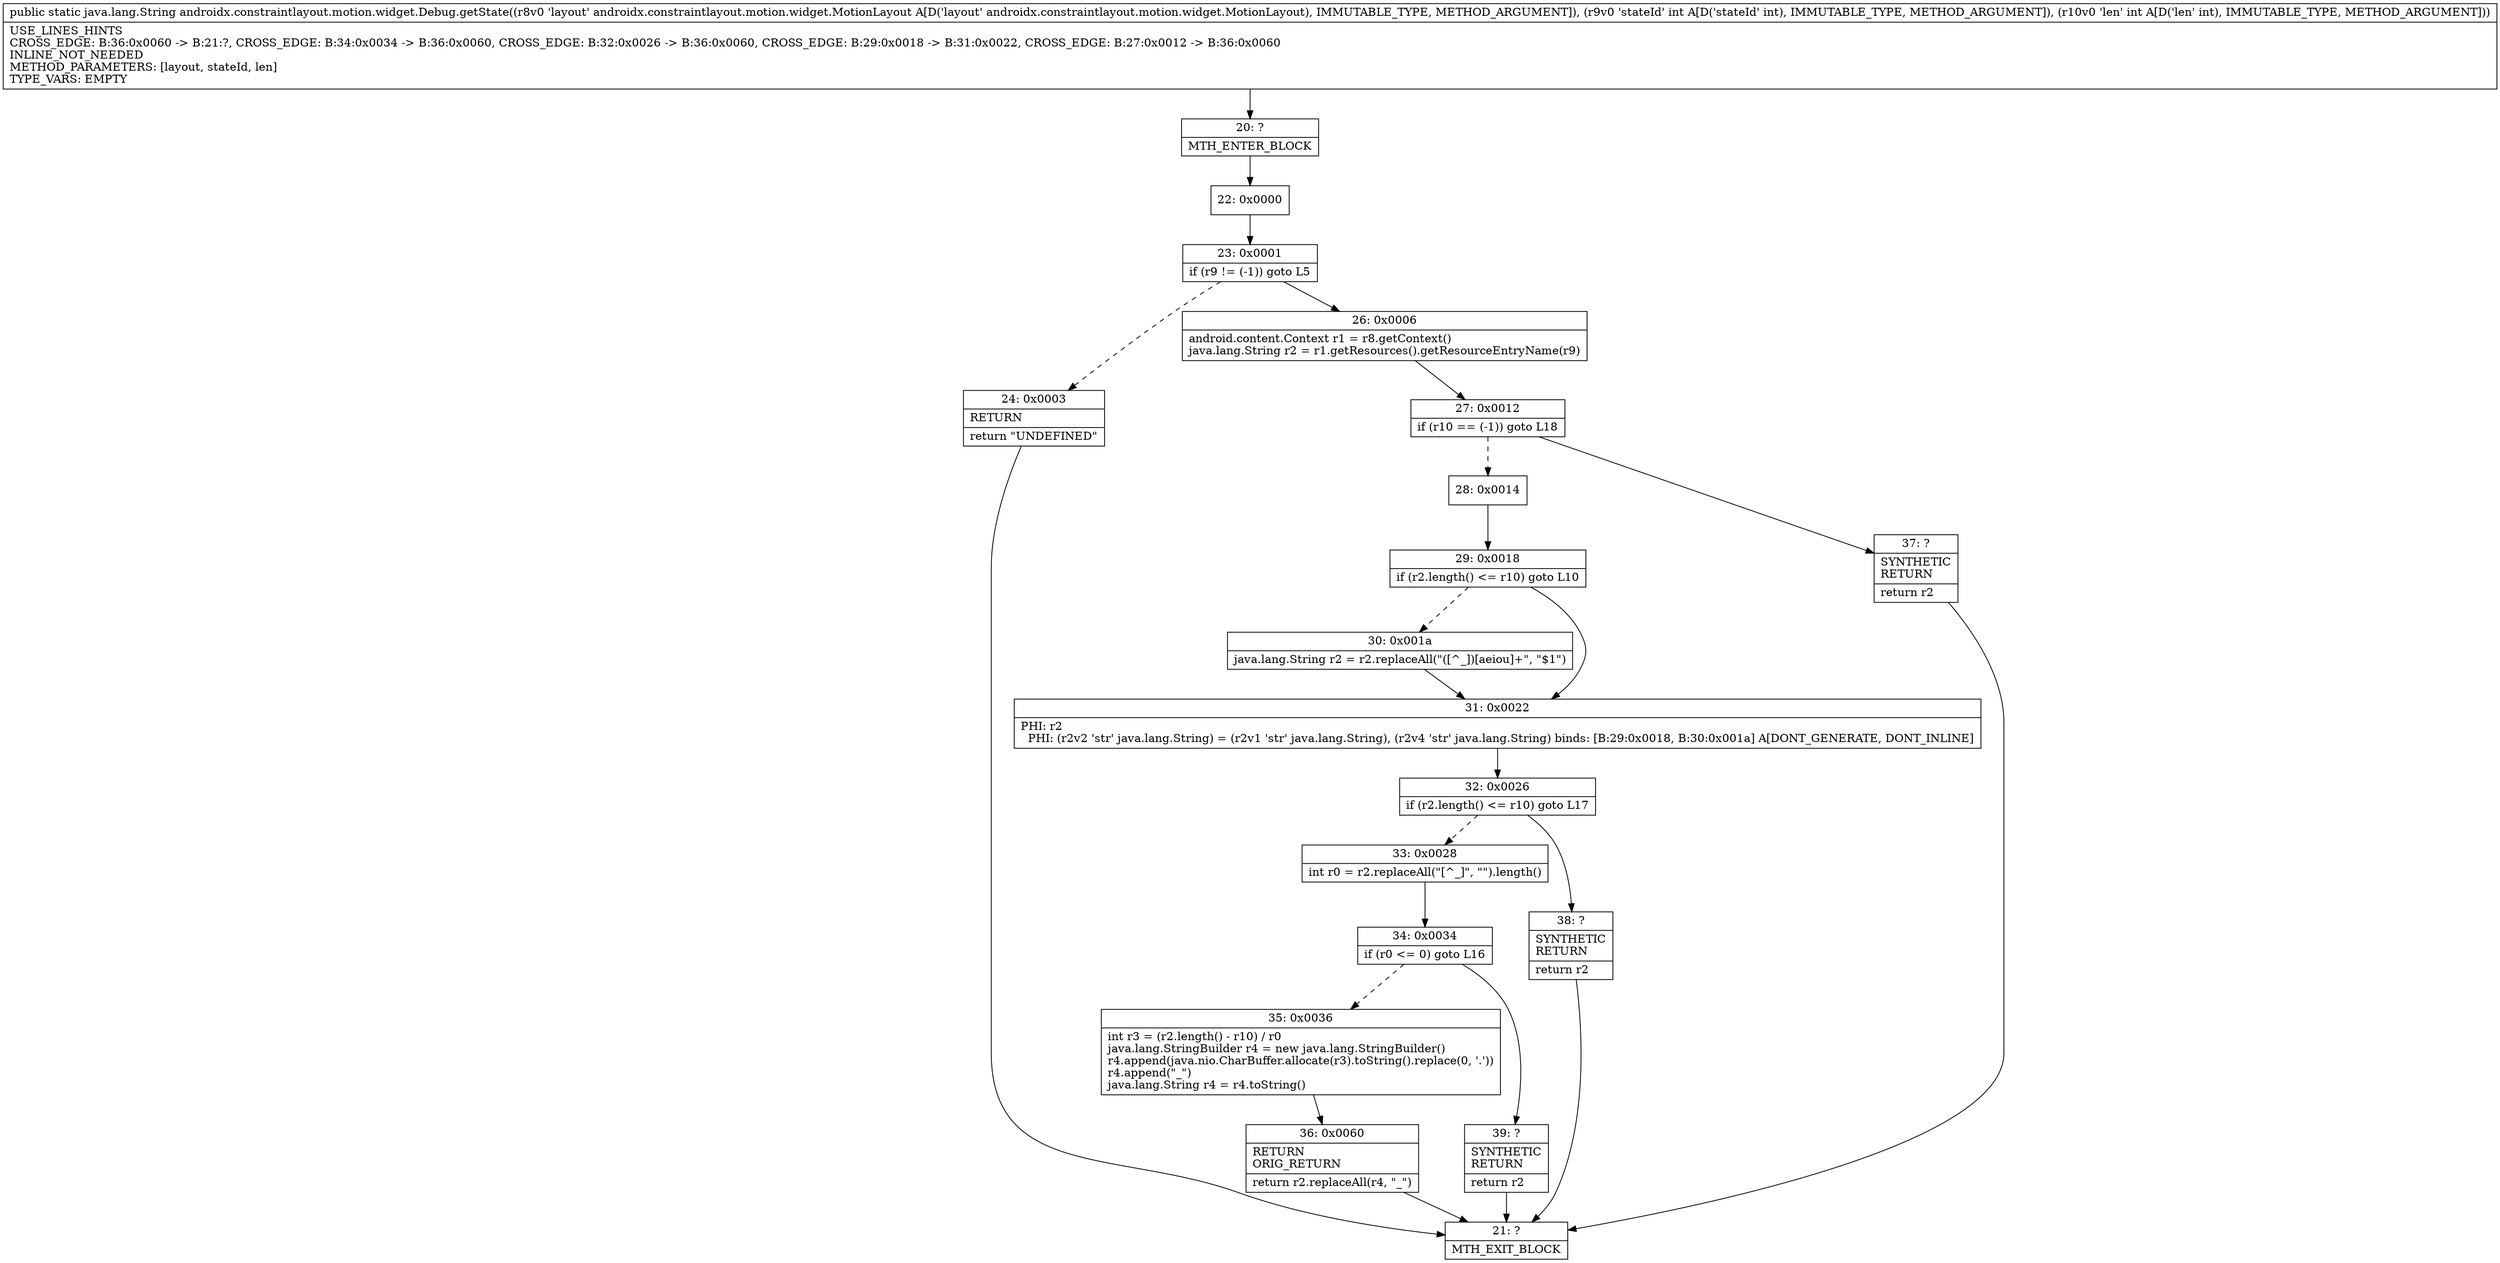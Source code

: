 digraph "CFG forandroidx.constraintlayout.motion.widget.Debug.getState(Landroidx\/constraintlayout\/motion\/widget\/MotionLayout;II)Ljava\/lang\/String;" {
Node_20 [shape=record,label="{20\:\ ?|MTH_ENTER_BLOCK\l}"];
Node_22 [shape=record,label="{22\:\ 0x0000}"];
Node_23 [shape=record,label="{23\:\ 0x0001|if (r9 != (\-1)) goto L5\l}"];
Node_24 [shape=record,label="{24\:\ 0x0003|RETURN\l|return \"UNDEFINED\"\l}"];
Node_21 [shape=record,label="{21\:\ ?|MTH_EXIT_BLOCK\l}"];
Node_26 [shape=record,label="{26\:\ 0x0006|android.content.Context r1 = r8.getContext()\ljava.lang.String r2 = r1.getResources().getResourceEntryName(r9)\l}"];
Node_27 [shape=record,label="{27\:\ 0x0012|if (r10 == (\-1)) goto L18\l}"];
Node_28 [shape=record,label="{28\:\ 0x0014}"];
Node_29 [shape=record,label="{29\:\ 0x0018|if (r2.length() \<= r10) goto L10\l}"];
Node_30 [shape=record,label="{30\:\ 0x001a|java.lang.String r2 = r2.replaceAll(\"([^_])[aeiou]+\", \"$1\")\l}"];
Node_31 [shape=record,label="{31\:\ 0x0022|PHI: r2 \l  PHI: (r2v2 'str' java.lang.String) = (r2v1 'str' java.lang.String), (r2v4 'str' java.lang.String) binds: [B:29:0x0018, B:30:0x001a] A[DONT_GENERATE, DONT_INLINE]\l}"];
Node_32 [shape=record,label="{32\:\ 0x0026|if (r2.length() \<= r10) goto L17\l}"];
Node_33 [shape=record,label="{33\:\ 0x0028|int r0 = r2.replaceAll(\"[^_]\", \"\").length()\l}"];
Node_34 [shape=record,label="{34\:\ 0x0034|if (r0 \<= 0) goto L16\l}"];
Node_35 [shape=record,label="{35\:\ 0x0036|int r3 = (r2.length() \- r10) \/ r0\ljava.lang.StringBuilder r4 = new java.lang.StringBuilder()\lr4.append(java.nio.CharBuffer.allocate(r3).toString().replace(0, '.'))\lr4.append(\"_\")\ljava.lang.String r4 = r4.toString()\l}"];
Node_36 [shape=record,label="{36\:\ 0x0060|RETURN\lORIG_RETURN\l|return r2.replaceAll(r4, \"_\")\l}"];
Node_39 [shape=record,label="{39\:\ ?|SYNTHETIC\lRETURN\l|return r2\l}"];
Node_38 [shape=record,label="{38\:\ ?|SYNTHETIC\lRETURN\l|return r2\l}"];
Node_37 [shape=record,label="{37\:\ ?|SYNTHETIC\lRETURN\l|return r2\l}"];
MethodNode[shape=record,label="{public static java.lang.String androidx.constraintlayout.motion.widget.Debug.getState((r8v0 'layout' androidx.constraintlayout.motion.widget.MotionLayout A[D('layout' androidx.constraintlayout.motion.widget.MotionLayout), IMMUTABLE_TYPE, METHOD_ARGUMENT]), (r9v0 'stateId' int A[D('stateId' int), IMMUTABLE_TYPE, METHOD_ARGUMENT]), (r10v0 'len' int A[D('len' int), IMMUTABLE_TYPE, METHOD_ARGUMENT]))  | USE_LINES_HINTS\lCROSS_EDGE: B:36:0x0060 \-\> B:21:?, CROSS_EDGE: B:34:0x0034 \-\> B:36:0x0060, CROSS_EDGE: B:32:0x0026 \-\> B:36:0x0060, CROSS_EDGE: B:29:0x0018 \-\> B:31:0x0022, CROSS_EDGE: B:27:0x0012 \-\> B:36:0x0060\lINLINE_NOT_NEEDED\lMETHOD_PARAMETERS: [layout, stateId, len]\lTYPE_VARS: EMPTY\l}"];
MethodNode -> Node_20;Node_20 -> Node_22;
Node_22 -> Node_23;
Node_23 -> Node_24[style=dashed];
Node_23 -> Node_26;
Node_24 -> Node_21;
Node_26 -> Node_27;
Node_27 -> Node_28[style=dashed];
Node_27 -> Node_37;
Node_28 -> Node_29;
Node_29 -> Node_30[style=dashed];
Node_29 -> Node_31;
Node_30 -> Node_31;
Node_31 -> Node_32;
Node_32 -> Node_33[style=dashed];
Node_32 -> Node_38;
Node_33 -> Node_34;
Node_34 -> Node_35[style=dashed];
Node_34 -> Node_39;
Node_35 -> Node_36;
Node_36 -> Node_21;
Node_39 -> Node_21;
Node_38 -> Node_21;
Node_37 -> Node_21;
}

